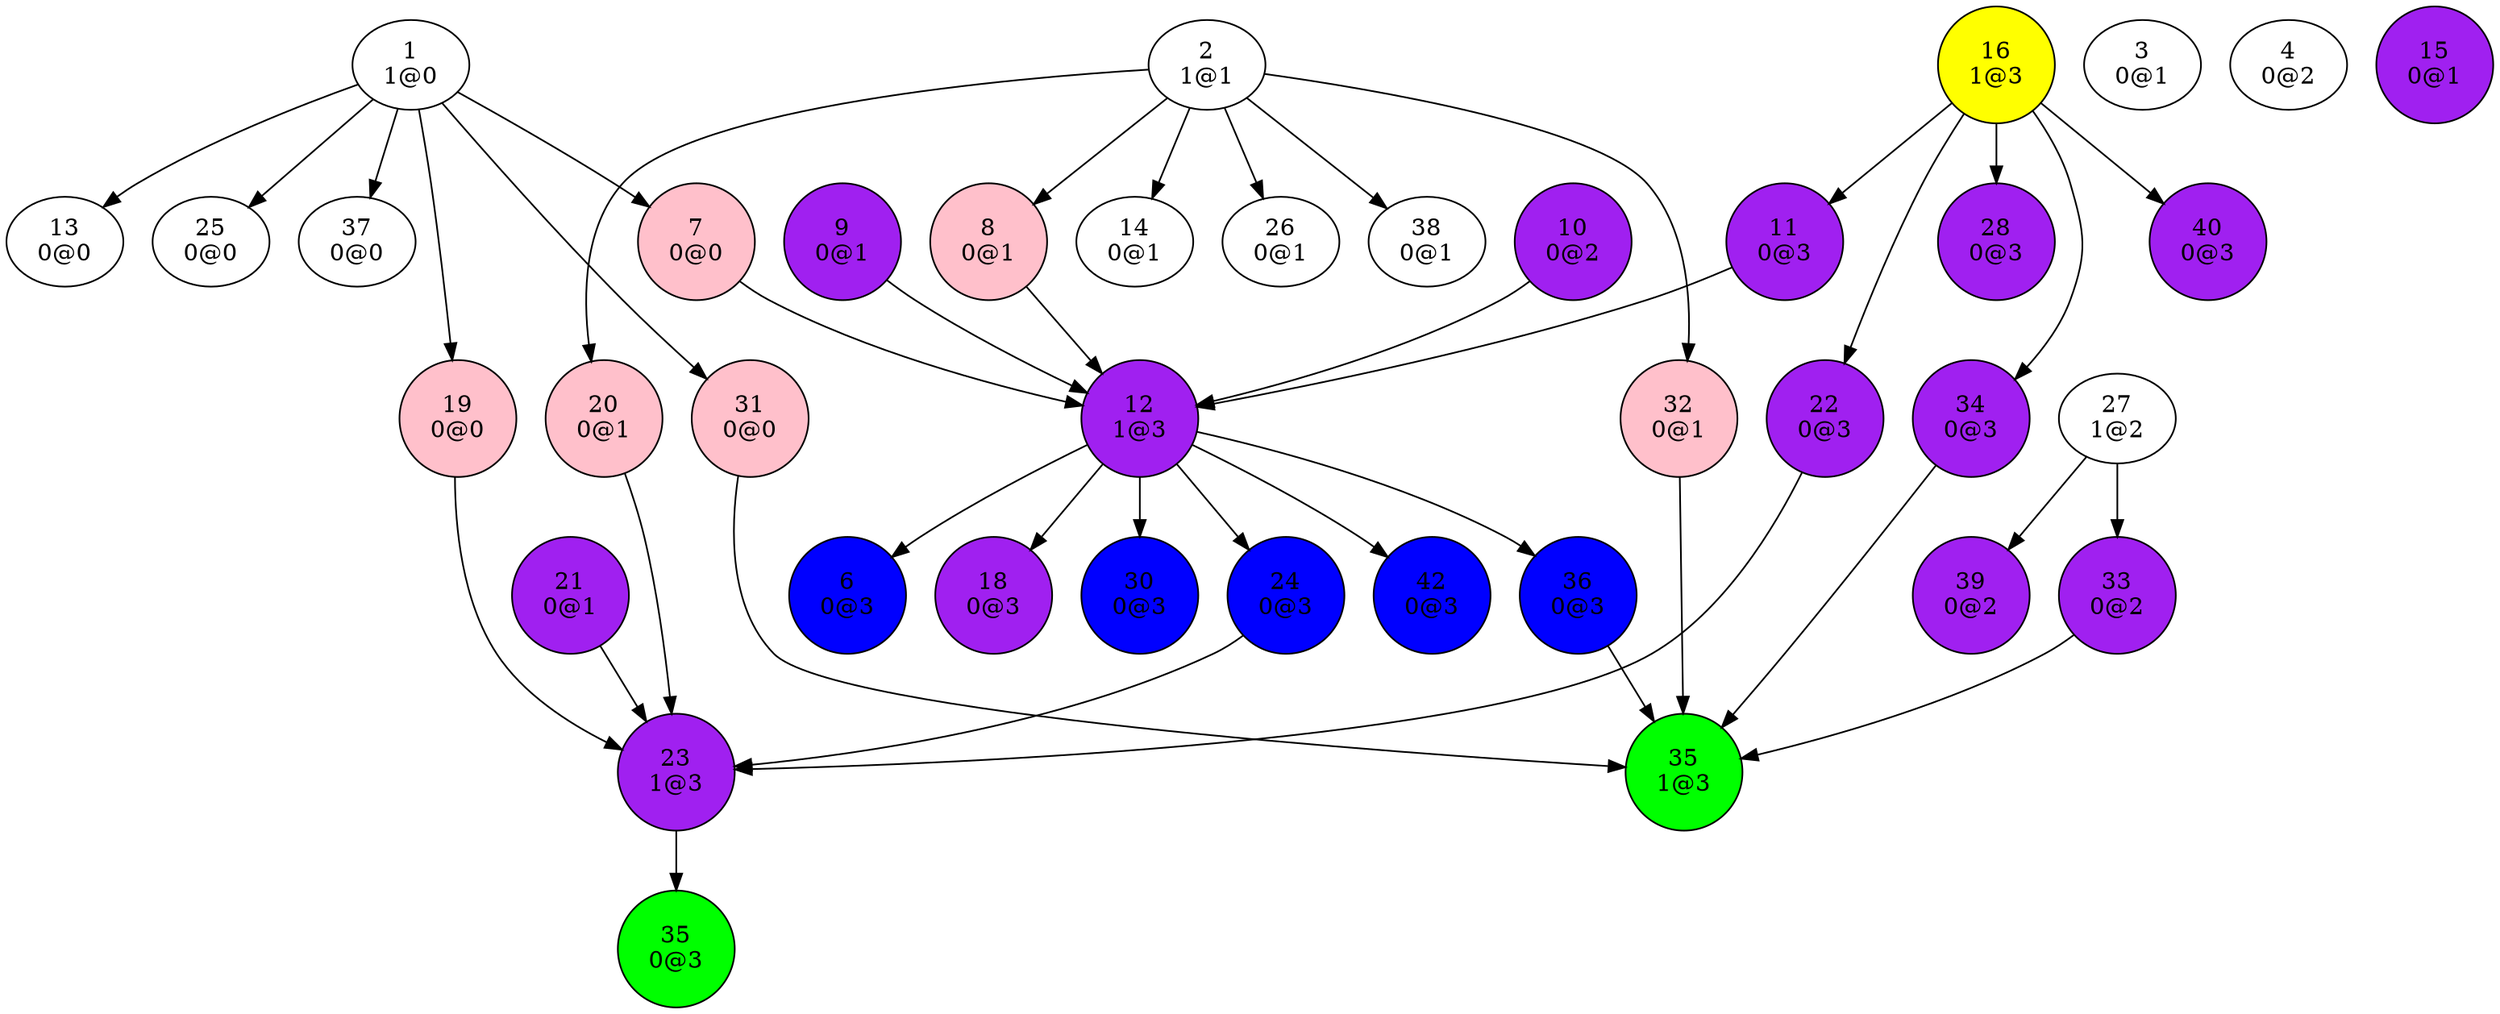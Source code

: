 digraph {
"1
1@0"->"7
0@0";
"1
1@0"->"13
0@0";
"1
1@0"->"19
0@0";
"1
1@0"->"25
0@0";
"1
1@0"->"31
0@0";
"1
1@0"->"37
0@0";
"2
1@1"->"8
0@1";
"2
1@1"->"14
0@1";
"2
1@1"->"20
0@1";
"2
1@1"->"26
0@1";
"2
1@1"->"32
0@1";
"2
1@1"->"38
0@1";
"3
0@1";
"4
0@2";
"6
0@3";
"7
0@0"->"12
1@3";
"8
0@1"->"12
1@3";
"9
0@1"->"12
1@3";
"10
0@2"->"12
1@3";
"11
0@3"->"12
1@3";
"12
1@3"->"6
0@3";
"12
1@3"->"18
0@3";
"12
1@3"->"24
0@3";
"12
1@3"->"30
0@3";
"12
1@3"->"36
0@3";
"12
1@3"->"42
0@3";
"13
0@0";
"14
0@1";
"15
0@1";
"16
1@3"->"11
0@3";
"16
1@3"->"22
0@3";
"16
1@3"->"28
0@3";
"16
1@3"->"34
0@3";
"16
1@3"->"40
0@3";
"18
0@3";
"19
0@0"->"23
1@3";
"20
0@1"->"23
1@3";
"21
0@1"->"23
1@3";
"22
0@3"->"23
1@3";
"23
1@3"->"35
0@3";
"24
0@3"->"23
1@3";
"25
0@0";
"26
0@1";
"27
1@2"->"33
0@2";
"27
1@2"->"39
0@2";
"28
0@3";
"30
0@3";
"31
0@0"->"35
1@3";
"32
0@1"->"35
1@3";
"33
0@2"->"35
1@3";
"34
0@3"->"35
1@3";
"35
0@3";
"35
1@3";
"36
0@3"->"35
1@3";
"37
0@0";
"38
0@1";
"39
0@2";
"40
0@3";
"42
0@3";
"6
0@3"[shape=circle, style=filled, fillcolor=blue];
"7
0@0"[shape=circle, style=filled, fillcolor=pink];
"8
0@1"[shape=circle, style=filled, fillcolor=pink];
"9
0@1"[shape=circle, style=filled, fillcolor=purple];
"10
0@2"[shape=circle, style=filled, fillcolor=purple];
"11
0@3"[shape=circle, style=filled, fillcolor=purple];
"12
1@3"[shape=circle, style=filled, fillcolor=purple];
"15
0@1"[shape=circle, style=filled, fillcolor=purple];
"16
1@3"[shape=circle, style=filled, fillcolor=yellow];
"18
0@3"[shape=circle, style=filled, fillcolor=purple];
"19
0@0"[shape=circle, style=filled, fillcolor=pink];
"20
0@1"[shape=circle, style=filled, fillcolor=pink];
"21
0@1"[shape=circle, style=filled, fillcolor=purple];
"22
0@3"[shape=circle, style=filled, fillcolor=purple];
"23
1@3"[shape=circle, style=filled, fillcolor=purple];
"24
0@3"[shape=circle, style=filled, fillcolor=blue];
"28
0@3"[shape=circle, style=filled, fillcolor=purple];
"30
0@3"[shape=circle, style=filled, fillcolor=blue];
"31
0@0"[shape=circle, style=filled, fillcolor=pink];
"32
0@1"[shape=circle, style=filled, fillcolor=pink];
"33
0@2"[shape=circle, style=filled, fillcolor=purple];
"34
0@3"[shape=circle, style=filled, fillcolor=purple];
"35
0@3"[shape=circle, style=filled, fillcolor=green];
"35
1@3"[shape=circle, style=filled, fillcolor=green];
"36
0@3"[shape=circle, style=filled, fillcolor=blue];
"39
0@2"[shape=circle, style=filled, fillcolor=purple];
"40
0@3"[shape=circle, style=filled, fillcolor=purple];
"42
0@3"[shape=circle, style=filled, fillcolor=blue];
}